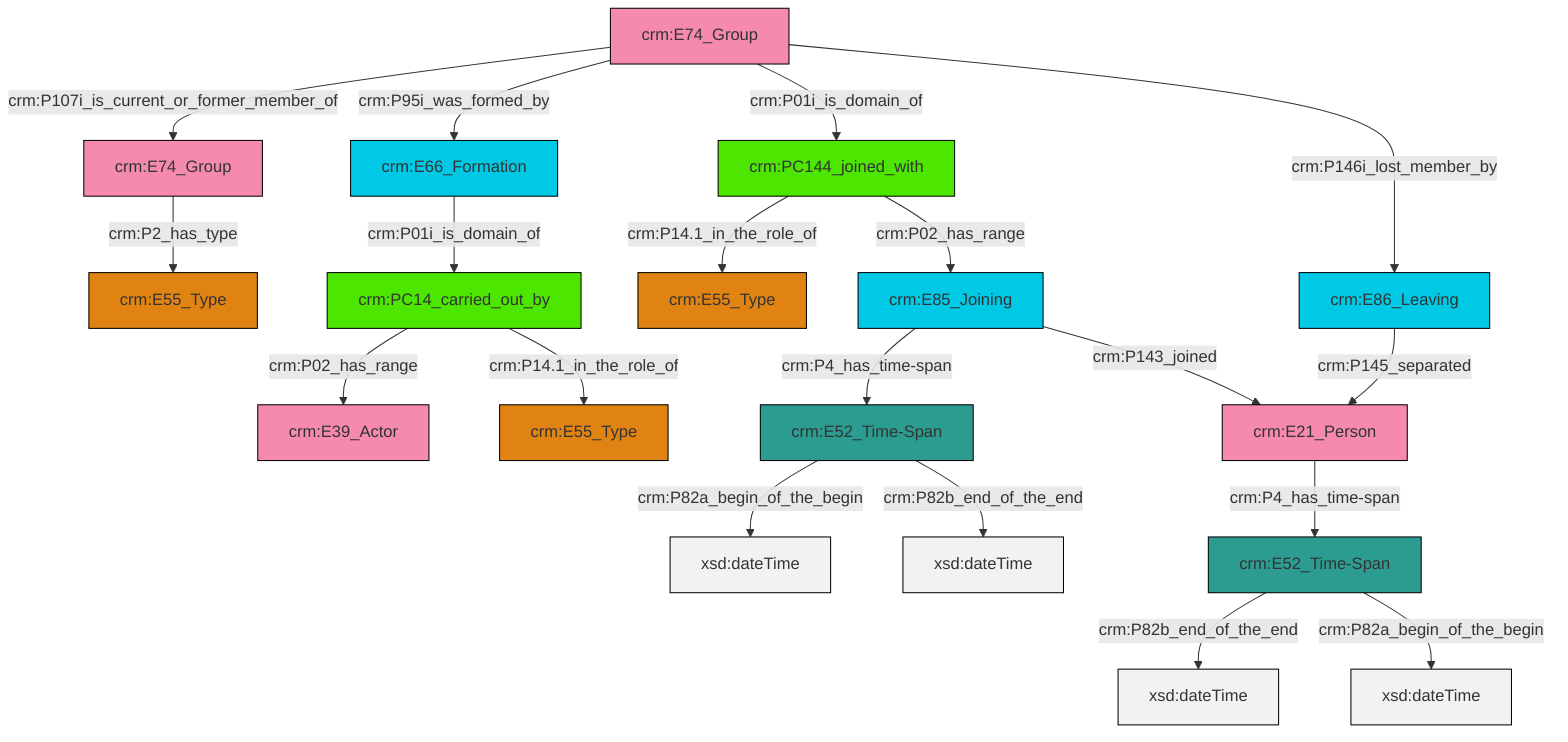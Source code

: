 graph TD
classDef Literal fill:#f2f2f2,stroke:#000000;
classDef CRM_Entity fill:#FFFFFF,stroke:#000000;
classDef Temporal_Entity fill:#00C9E6, stroke:#000000;
classDef Type fill:#E18312, stroke:#000000;
classDef Time-Span fill:#2C9C91, stroke:#000000;
classDef Appellation fill:#FFEB7F, stroke:#000000;
classDef Place fill:#008836, stroke:#000000;
classDef Persistent_Item fill:#B266B2, stroke:#000000;
classDef Conceptual_Object fill:#FFD700, stroke:#000000;
classDef Physical_Thing fill:#D2B48C, stroke:#000000;
classDef Actor fill:#f58aad, stroke:#000000;
classDef PC_Classes fill:#4ce600, stroke:#000000;
classDef Multi fill:#cccccc,stroke:#000000;

0["crm:E85_Joining"]:::Temporal_Entity -->|crm:P4_has_time-span| 1["crm:E52_Time-Span"]:::Time-Span
2["crm:E66_Formation"]:::Temporal_Entity -->|crm:P01i_is_domain_of| 3["crm:PC14_carried_out_by"]:::PC_Classes
4["crm:E74_Group"]:::Actor -->|crm:P107i_is_current_or_former_member_of| 5["crm:E74_Group"]:::Actor
4["crm:E74_Group"]:::Actor -->|crm:P95i_was_formed_by| 2["crm:E66_Formation"]:::Temporal_Entity
6["crm:E21_Person"]:::Actor -->|crm:P4_has_time-span| 15["crm:E52_Time-Span"]:::Time-Span
4["crm:E74_Group"]:::Actor -->|crm:P01i_is_domain_of| 19["crm:PC144_joined_with"]:::PC_Classes
5["crm:E74_Group"]:::Actor -->|crm:P2_has_type| 9["crm:E55_Type"]:::Type
21["crm:E86_Leaving"]:::Temporal_Entity -->|crm:P145_separated| 6["crm:E21_Person"]:::Actor
3["crm:PC14_carried_out_by"]:::PC_Classes -->|crm:P02_has_range| 11["crm:E39_Actor"]:::Actor
19["crm:PC144_joined_with"]:::PC_Classes -->|crm:P14.1_in_the_role_of| 17["crm:E55_Type"]:::Type
4["crm:E74_Group"]:::Actor -->|crm:P146i_lost_member_by| 21["crm:E86_Leaving"]:::Temporal_Entity
3["crm:PC14_carried_out_by"]:::PC_Classes -->|crm:P14.1_in_the_role_of| 13["crm:E55_Type"]:::Type
15["crm:E52_Time-Span"]:::Time-Span -->|crm:P82b_end_of_the_end| 25[xsd:dateTime]:::Literal
1["crm:E52_Time-Span"]:::Time-Span -->|crm:P82a_begin_of_the_begin| 26[xsd:dateTime]:::Literal
0["crm:E85_Joining"]:::Temporal_Entity -->|crm:P143_joined| 6["crm:E21_Person"]:::Actor
15["crm:E52_Time-Span"]:::Time-Span -->|crm:P82a_begin_of_the_begin| 27[xsd:dateTime]:::Literal
1["crm:E52_Time-Span"]:::Time-Span -->|crm:P82b_end_of_the_end| 30[xsd:dateTime]:::Literal
19["crm:PC144_joined_with"]:::PC_Classes -->|crm:P02_has_range| 0["crm:E85_Joining"]:::Temporal_Entity